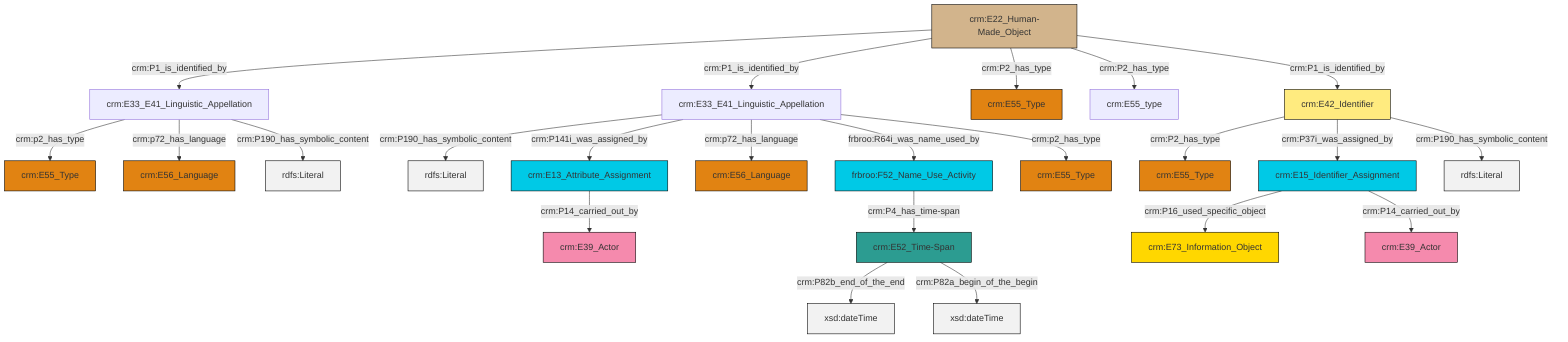 graph TD
classDef Literal fill:#f2f2f2,stroke:#000000;
classDef CRM_Entity fill:#FFFFFF,stroke:#000000;
classDef Temporal_Entity fill:#00C9E6, stroke:#000000;
classDef Type fill:#E18312, stroke:#000000;
classDef Time-Span fill:#2C9C91, stroke:#000000;
classDef Appellation fill:#FFEB7F, stroke:#000000;
classDef Place fill:#008836, stroke:#000000;
classDef Persistent_Item fill:#B266B2, stroke:#000000;
classDef Conceptual_Object fill:#FFD700, stroke:#000000;
classDef Physical_Thing fill:#D2B48C, stroke:#000000;
classDef Actor fill:#f58aad, stroke:#000000;
classDef PC_Classes fill:#4ce600, stroke:#000000;
classDef Multi fill:#cccccc,stroke:#000000;

2["crm:E42_Identifier"]:::Appellation -->|crm:P2_has_type| 3["crm:E55_Type"]:::Type
6["crm:E33_E41_Linguistic_Appellation"]:::Default -->|crm:P190_has_symbolic_content| 7[rdfs:Literal]:::Literal
8["crm:E15_Identifier_Assignment"]:::Temporal_Entity -->|crm:P16_used_specific_object| 9["crm:E73_Information_Object"]:::Conceptual_Object
2["crm:E42_Identifier"]:::Appellation -->|crm:P37i_was_assigned_by| 8["crm:E15_Identifier_Assignment"]:::Temporal_Entity
10["crm:E13_Attribute_Assignment"]:::Temporal_Entity -->|crm:P14_carried_out_by| 11["crm:E39_Actor"]:::Actor
16["crm:E52_Time-Span"]:::Time-Span -->|crm:P82b_end_of_the_end| 17[xsd:dateTime]:::Literal
20["crm:E22_Human-Made_Object"]:::Physical_Thing -->|crm:P1_is_identified_by| 0["crm:E33_E41_Linguistic_Appellation"]:::Default
6["crm:E33_E41_Linguistic_Appellation"]:::Default -->|crm:P141i_was_assigned_by| 10["crm:E13_Attribute_Assignment"]:::Temporal_Entity
8["crm:E15_Identifier_Assignment"]:::Temporal_Entity -->|crm:P14_carried_out_by| 23["crm:E39_Actor"]:::Actor
12["frbroo:F52_Name_Use_Activity"]:::Temporal_Entity -->|crm:P4_has_time-span| 16["crm:E52_Time-Span"]:::Time-Span
0["crm:E33_E41_Linguistic_Appellation"]:::Default -->|crm:p2_has_type| 18["crm:E55_Type"]:::Type
2["crm:E42_Identifier"]:::Appellation -->|crm:P190_has_symbolic_content| 29[rdfs:Literal]:::Literal
6["crm:E33_E41_Linguistic_Appellation"]:::Default -->|crm:p72_has_language| 14["crm:E56_Language"]:::Type
16["crm:E52_Time-Span"]:::Time-Span -->|crm:P82a_begin_of_the_begin| 31[xsd:dateTime]:::Literal
20["crm:E22_Human-Made_Object"]:::Physical_Thing -->|crm:P1_is_identified_by| 6["crm:E33_E41_Linguistic_Appellation"]:::Default
20["crm:E22_Human-Made_Object"]:::Physical_Thing -->|crm:P2_has_type| 32["crm:E55_Type"]:::Type
0["crm:E33_E41_Linguistic_Appellation"]:::Default -->|crm:p72_has_language| 4["crm:E56_Language"]:::Type
0["crm:E33_E41_Linguistic_Appellation"]:::Default -->|crm:P190_has_symbolic_content| 37[rdfs:Literal]:::Literal
20["crm:E22_Human-Made_Object"]:::Physical_Thing -->|crm:P2_has_type| 35["crm:E55_type"]:::Default
6["crm:E33_E41_Linguistic_Appellation"]:::Default -->|frbroo:R64i_was_name_used_by| 12["frbroo:F52_Name_Use_Activity"]:::Temporal_Entity
6["crm:E33_E41_Linguistic_Appellation"]:::Default -->|crm:p2_has_type| 27["crm:E55_Type"]:::Type
20["crm:E22_Human-Made_Object"]:::Physical_Thing -->|crm:P1_is_identified_by| 2["crm:E42_Identifier"]:::Appellation